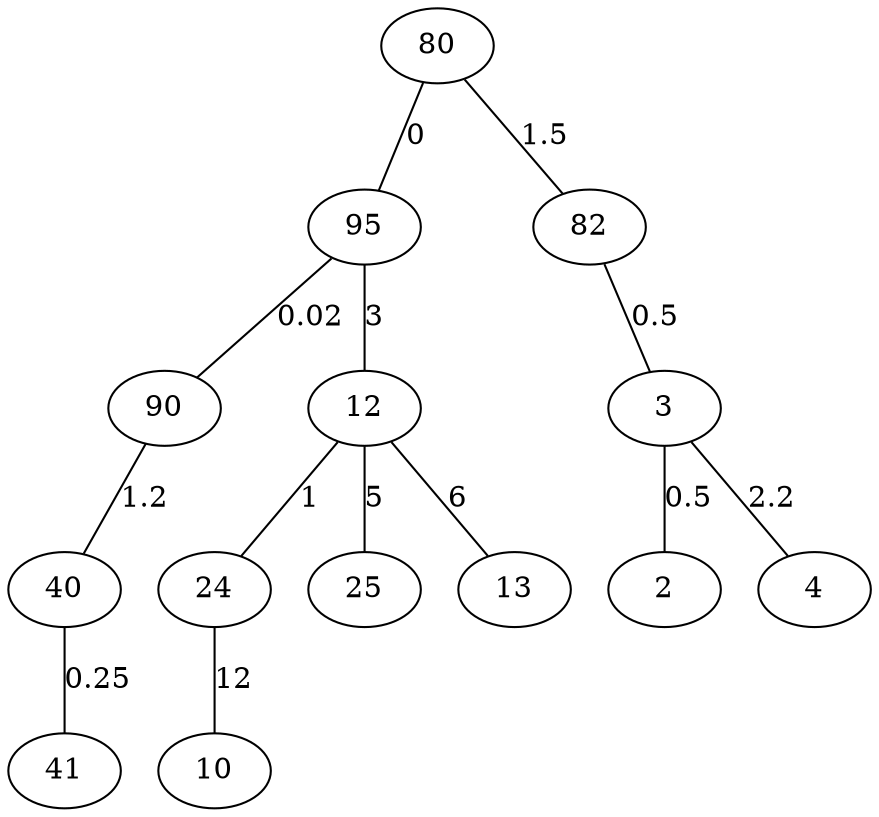 graph {
    80--95 [label=0];
    80--82 [label=1.5];
    95--90 [label=0.02];
    95--12 [label=3];
    90--40 [label=1.2];
    40--41 [label=0.25];
    82--3 [label=0.5];
    3--2 [label=0.5];
    3--4 [label=2.2];
    12--24 [label=1];
    12--25 [label=5];
    12--13 [label=6];
    24--10 [label=12];
}